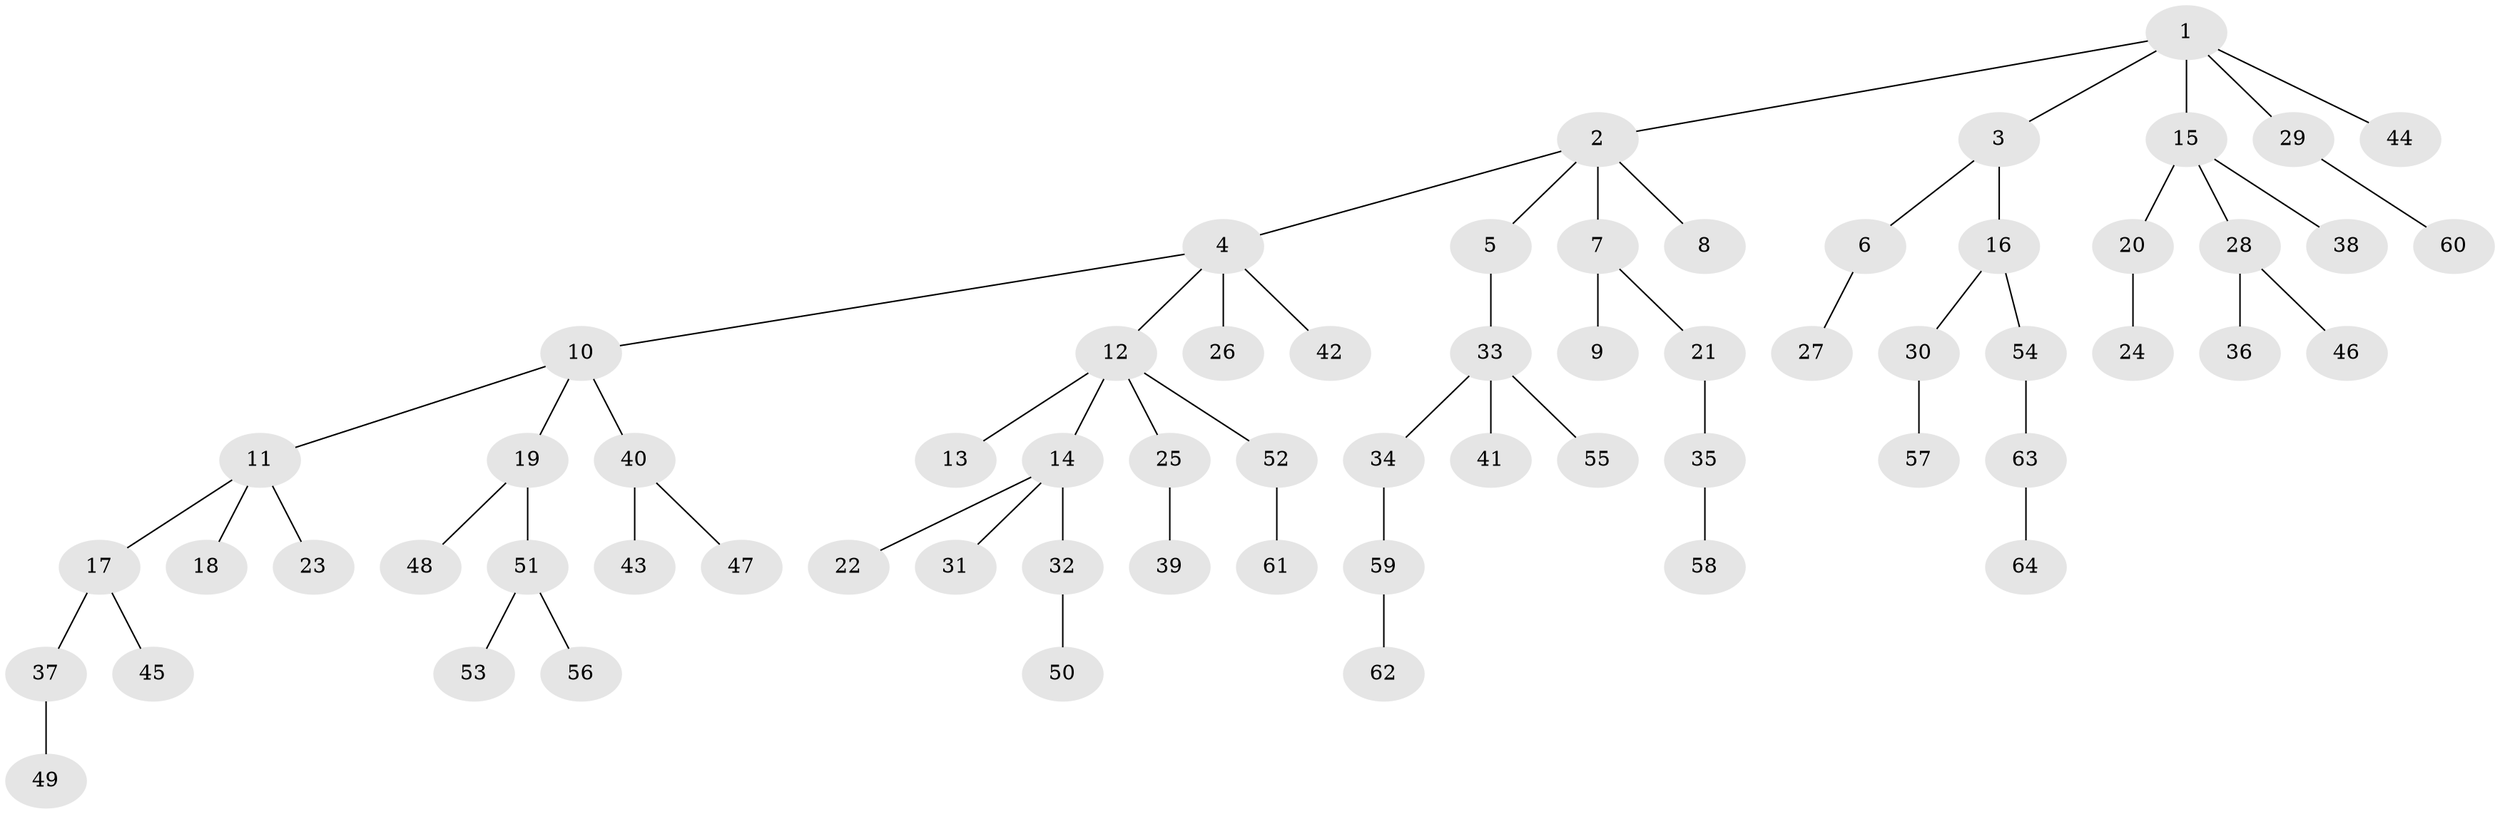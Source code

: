 // coarse degree distribution, {8: 0.023255813953488372, 4: 0.09302325581395349, 1: 0.6046511627906976, 3: 0.09302325581395349, 5: 0.046511627906976744, 2: 0.13953488372093023}
// Generated by graph-tools (version 1.1) at 2025/24/03/03/25 07:24:05]
// undirected, 64 vertices, 63 edges
graph export_dot {
graph [start="1"]
  node [color=gray90,style=filled];
  1;
  2;
  3;
  4;
  5;
  6;
  7;
  8;
  9;
  10;
  11;
  12;
  13;
  14;
  15;
  16;
  17;
  18;
  19;
  20;
  21;
  22;
  23;
  24;
  25;
  26;
  27;
  28;
  29;
  30;
  31;
  32;
  33;
  34;
  35;
  36;
  37;
  38;
  39;
  40;
  41;
  42;
  43;
  44;
  45;
  46;
  47;
  48;
  49;
  50;
  51;
  52;
  53;
  54;
  55;
  56;
  57;
  58;
  59;
  60;
  61;
  62;
  63;
  64;
  1 -- 2;
  1 -- 3;
  1 -- 15;
  1 -- 29;
  1 -- 44;
  2 -- 4;
  2 -- 5;
  2 -- 7;
  2 -- 8;
  3 -- 6;
  3 -- 16;
  4 -- 10;
  4 -- 12;
  4 -- 26;
  4 -- 42;
  5 -- 33;
  6 -- 27;
  7 -- 9;
  7 -- 21;
  10 -- 11;
  10 -- 19;
  10 -- 40;
  11 -- 17;
  11 -- 18;
  11 -- 23;
  12 -- 13;
  12 -- 14;
  12 -- 25;
  12 -- 52;
  14 -- 22;
  14 -- 31;
  14 -- 32;
  15 -- 20;
  15 -- 28;
  15 -- 38;
  16 -- 30;
  16 -- 54;
  17 -- 37;
  17 -- 45;
  19 -- 48;
  19 -- 51;
  20 -- 24;
  21 -- 35;
  25 -- 39;
  28 -- 36;
  28 -- 46;
  29 -- 60;
  30 -- 57;
  32 -- 50;
  33 -- 34;
  33 -- 41;
  33 -- 55;
  34 -- 59;
  35 -- 58;
  37 -- 49;
  40 -- 43;
  40 -- 47;
  51 -- 53;
  51 -- 56;
  52 -- 61;
  54 -- 63;
  59 -- 62;
  63 -- 64;
}
